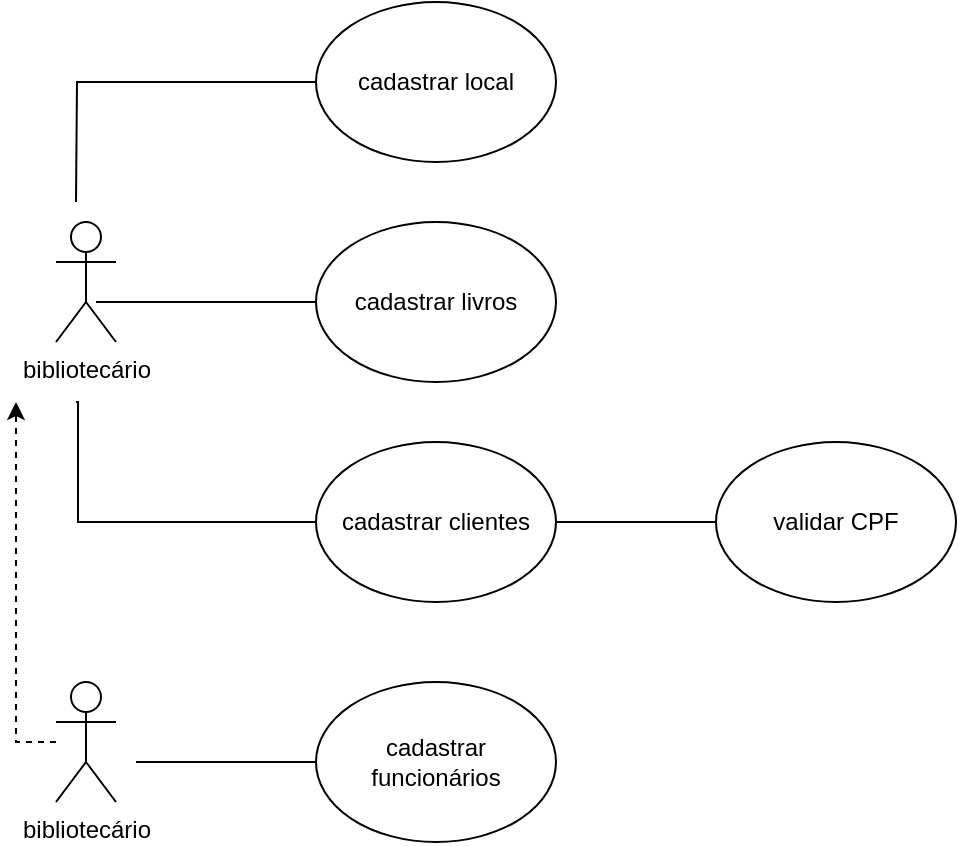 <mxfile version="21.3.7" type="github">
  <diagram name="Página-1" id="-hk824d3F9InkVByVrSe">
    <mxGraphModel dx="1114" dy="602" grid="1" gridSize="10" guides="1" tooltips="1" connect="1" arrows="1" fold="1" page="1" pageScale="1" pageWidth="827" pageHeight="1169" math="0" shadow="0">
      <root>
        <mxCell id="0" />
        <mxCell id="1" parent="0" />
        <mxCell id="SZfHbXN-3W81S4ZybHQ--1" value="bibliotecário" style="shape=umlActor;verticalLabelPosition=bottom;verticalAlign=top;html=1;strokeColor=default;" parent="1" vertex="1">
          <mxGeometry x="360" y="230" width="30" height="60" as="geometry" />
        </mxCell>
        <mxCell id="SZfHbXN-3W81S4ZybHQ--6" style="rounded=0;orthogonalLoop=1;jettySize=auto;html=1;strokeColor=default;jumpStyle=none;startArrow=none;startFill=0;strokeWidth=1;shadow=0;endArrow=none;endFill=0;" parent="1" source="SZfHbXN-3W81S4ZybHQ--2" edge="1">
          <mxGeometry relative="1" as="geometry">
            <mxPoint x="380" y="270" as="targetPoint" />
          </mxGeometry>
        </mxCell>
        <mxCell id="SZfHbXN-3W81S4ZybHQ--2" value="cadastrar livros" style="ellipse;whiteSpace=wrap;html=1;" parent="1" vertex="1">
          <mxGeometry x="490" y="230" width="120" height="80" as="geometry" />
        </mxCell>
        <mxCell id="SZfHbXN-3W81S4ZybHQ--8" style="edgeStyle=orthogonalEdgeStyle;rounded=0;orthogonalLoop=1;jettySize=auto;html=1;endArrow=none;endFill=0;" parent="1" source="SZfHbXN-3W81S4ZybHQ--7" edge="1">
          <mxGeometry relative="1" as="geometry">
            <mxPoint x="370" y="320" as="targetPoint" />
            <Array as="points">
              <mxPoint x="371" y="380" />
              <mxPoint x="371" y="320" />
            </Array>
          </mxGeometry>
        </mxCell>
        <mxCell id="SZfHbXN-3W81S4ZybHQ--7" value="cadastrar clientes" style="ellipse;whiteSpace=wrap;html=1;" parent="1" vertex="1">
          <mxGeometry x="490" y="340" width="120" height="80" as="geometry" />
        </mxCell>
        <mxCell id="SZfHbXN-3W81S4ZybHQ--10" style="edgeStyle=orthogonalEdgeStyle;rounded=0;orthogonalLoop=1;jettySize=auto;html=1;endArrow=none;endFill=0;" parent="1" source="SZfHbXN-3W81S4ZybHQ--9" edge="1">
          <mxGeometry relative="1" as="geometry">
            <mxPoint x="370" y="220" as="targetPoint" />
          </mxGeometry>
        </mxCell>
        <mxCell id="SZfHbXN-3W81S4ZybHQ--9" value="cadastrar local" style="ellipse;whiteSpace=wrap;html=1;" parent="1" vertex="1">
          <mxGeometry x="490" y="120" width="120" height="80" as="geometry" />
        </mxCell>
        <mxCell id="SZfHbXN-3W81S4ZybHQ--15" style="edgeStyle=orthogonalEdgeStyle;rounded=0;orthogonalLoop=1;jettySize=auto;html=1;dashed=1;" parent="1" source="SZfHbXN-3W81S4ZybHQ--11" edge="1">
          <mxGeometry relative="1" as="geometry">
            <mxPoint x="340" y="320" as="targetPoint" />
          </mxGeometry>
        </mxCell>
        <mxCell id="SZfHbXN-3W81S4ZybHQ--11" value="bibliotecário" style="shape=umlActor;verticalLabelPosition=bottom;verticalAlign=top;html=1;strokeColor=default;" parent="1" vertex="1">
          <mxGeometry x="360" y="460" width="30" height="60" as="geometry" />
        </mxCell>
        <mxCell id="SZfHbXN-3W81S4ZybHQ--14" style="edgeStyle=orthogonalEdgeStyle;rounded=0;orthogonalLoop=1;jettySize=auto;html=1;endArrow=none;endFill=0;" parent="1" source="SZfHbXN-3W81S4ZybHQ--12" edge="1">
          <mxGeometry relative="1" as="geometry">
            <mxPoint x="400" y="500.0" as="targetPoint" />
          </mxGeometry>
        </mxCell>
        <mxCell id="SZfHbXN-3W81S4ZybHQ--12" value="cadastrar funcionários" style="ellipse;whiteSpace=wrap;html=1;" parent="1" vertex="1">
          <mxGeometry x="490" y="460" width="120" height="80" as="geometry" />
        </mxCell>
        <mxCell id="SZfHbXN-3W81S4ZybHQ--17" style="edgeStyle=orthogonalEdgeStyle;rounded=0;orthogonalLoop=1;jettySize=auto;html=1;entryX=1;entryY=0.5;entryDx=0;entryDy=0;endArrow=none;endFill=0;" parent="1" source="SZfHbXN-3W81S4ZybHQ--16" target="SZfHbXN-3W81S4ZybHQ--7" edge="1">
          <mxGeometry relative="1" as="geometry" />
        </mxCell>
        <mxCell id="SZfHbXN-3W81S4ZybHQ--16" value="validar CPF" style="ellipse;whiteSpace=wrap;html=1;" parent="1" vertex="1">
          <mxGeometry x="690" y="340" width="120" height="80" as="geometry" />
        </mxCell>
      </root>
    </mxGraphModel>
  </diagram>
</mxfile>
